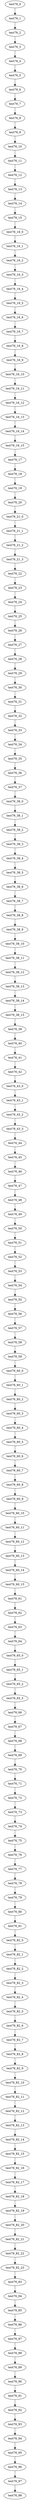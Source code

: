 digraph G {
test76_0->test76_1;
test76_1->test76_2;
test76_2->test76_3;
test76_3->test76_4;
test76_4->test76_5;
test76_5->test76_6;
test76_6->test76_7;
test76_7->test76_8;
test76_8->test76_9;
test76_9->test76_10;
test76_10->test76_11;
test76_11->test76_12;
test76_12->test76_13;
test76_13->test76_14;
test76_14->test76_15;
test76_15->test76_16_0;
test76_16_0->test76_16_1;
test76_16_1->test76_16_2;
test76_16_2->test76_16_3;
test76_16_3->test76_16_4;
test76_16_4->test76_16_5;
test76_16_5->test76_16_6;
test76_16_6->test76_16_7;
test76_16_7->test76_16_8;
test76_16_8->test76_16_9;
test76_16_9->test76_16_10;
test76_16_10->test76_16_11;
test76_16_11->test76_16_12;
test76_16_12->test76_16_13;
test76_16_13->test76_16_14;
test76_16_14->test76_16_15;
test76_16_15->test76_17;
test76_17->test76_18;
test76_18->test76_19;
test76_19->test76_20;
test76_20->test76_21_0;
test76_21_0->test76_21_1;
test76_21_1->test76_21_2;
test76_21_2->test76_21_3;
test76_21_3->test76_22;
test76_22->test76_23;
test76_23->test76_24;
test76_24->test76_25;
test76_25->test76_26;
test76_26->test76_27;
test76_27->test76_28;
test76_28->test76_29;
test76_29->test76_30;
test76_30->test76_31;
test76_31->test76_32;
test76_32->test76_33;
test76_33->test76_34;
test76_34->test76_35;
test76_35->test76_36;
test76_36->test76_37;
test76_37->test76_38_0;
test76_38_0->test76_38_1;
test76_38_1->test76_38_2;
test76_38_2->test76_38_3;
test76_38_3->test76_38_4;
test76_38_4->test76_38_5;
test76_38_5->test76_38_6;
test76_38_6->test76_38_7;
test76_38_7->test76_38_8;
test76_38_8->test76_38_9;
test76_38_9->test76_38_10;
test76_38_10->test76_38_11;
test76_38_11->test76_38_12;
test76_38_12->test76_38_13;
test76_38_13->test76_38_14;
test76_38_14->test76_38_15;
test76_38_15->test76_39;
test76_39->test76_40;
test76_40->test76_41;
test76_41->test76_42;
test76_42->test76_43_0;
test76_43_0->test76_43_1;
test76_43_1->test76_43_2;
test76_43_2->test76_43_3;
test76_43_3->test76_44;
test76_44->test76_45;
test76_45->test76_46;
test76_46->test76_47;
test76_47->test76_48;
test76_48->test76_49;
test76_49->test76_50;
test76_50->test76_51;
test76_51->test76_52;
test76_52->test76_53;
test76_53->test76_54;
test76_54->test76_55;
test76_55->test76_56;
test76_56->test76_57;
test76_57->test76_58;
test76_58->test76_59;
test76_59->test76_60_0;
test76_60_0->test76_60_1;
test76_60_1->test76_60_2;
test76_60_2->test76_60_3;
test76_60_3->test76_60_4;
test76_60_4->test76_60_5;
test76_60_5->test76_60_6;
test76_60_6->test76_60_7;
test76_60_7->test76_60_8;
test76_60_8->test76_60_9;
test76_60_9->test76_60_10;
test76_60_10->test76_60_11;
test76_60_11->test76_60_12;
test76_60_12->test76_60_13;
test76_60_13->test76_60_14;
test76_60_14->test76_60_15;
test76_60_15->test76_61;
test76_61->test76_62;
test76_62->test76_63;
test76_63->test76_64;
test76_64->test76_65_0;
test76_65_0->test76_65_1;
test76_65_1->test76_65_2;
test76_65_2->test76_65_3;
test76_65_3->test76_66;
test76_66->test76_67;
test76_67->test76_68;
test76_68->test76_69;
test76_69->test76_70;
test76_70->test76_71;
test76_71->test76_72;
test76_72->test76_73;
test76_73->test76_74;
test76_74->test76_75;
test76_75->test76_76;
test76_76->test76_77;
test76_77->test76_78;
test76_78->test76_79;
test76_79->test76_80;
test76_80->test76_81;
test76_81->test76_82_0;
test76_82_0->test76_82_1;
test76_82_1->test76_82_2;
test76_82_2->test76_82_3;
test76_82_3->test76_82_4;
test76_82_4->test76_82_5;
test76_82_5->test76_82_6;
test76_82_6->test76_82_7;
test76_82_7->test76_82_8;
test76_82_8->test76_82_9;
test76_82_9->test76_82_10;
test76_82_10->test76_82_11;
test76_82_11->test76_82_12;
test76_82_12->test76_82_13;
test76_82_13->test76_82_14;
test76_82_14->test76_82_15;
test76_82_15->test76_82_16;
test76_82_16->test76_82_17;
test76_82_17->test76_82_18;
test76_82_18->test76_82_19;
test76_82_19->test76_82_20;
test76_82_20->test76_82_21;
test76_82_21->test76_82_22;
test76_82_22->test76_82_23;
test76_82_23->test76_83;
test76_83->test76_84;
test76_84->test76_85;
test76_85->test76_86;
test76_86->test76_87;
test76_87->test76_88;
test76_88->test76_89;
test76_89->test76_90;
test76_90->test76_91;
test76_91->test76_92;
test76_92->test76_93;
test76_93->test76_94;
test76_94->test76_95;
test76_95->test76_96;
test76_96->test76_97;
test76_97->test76_98;

}
